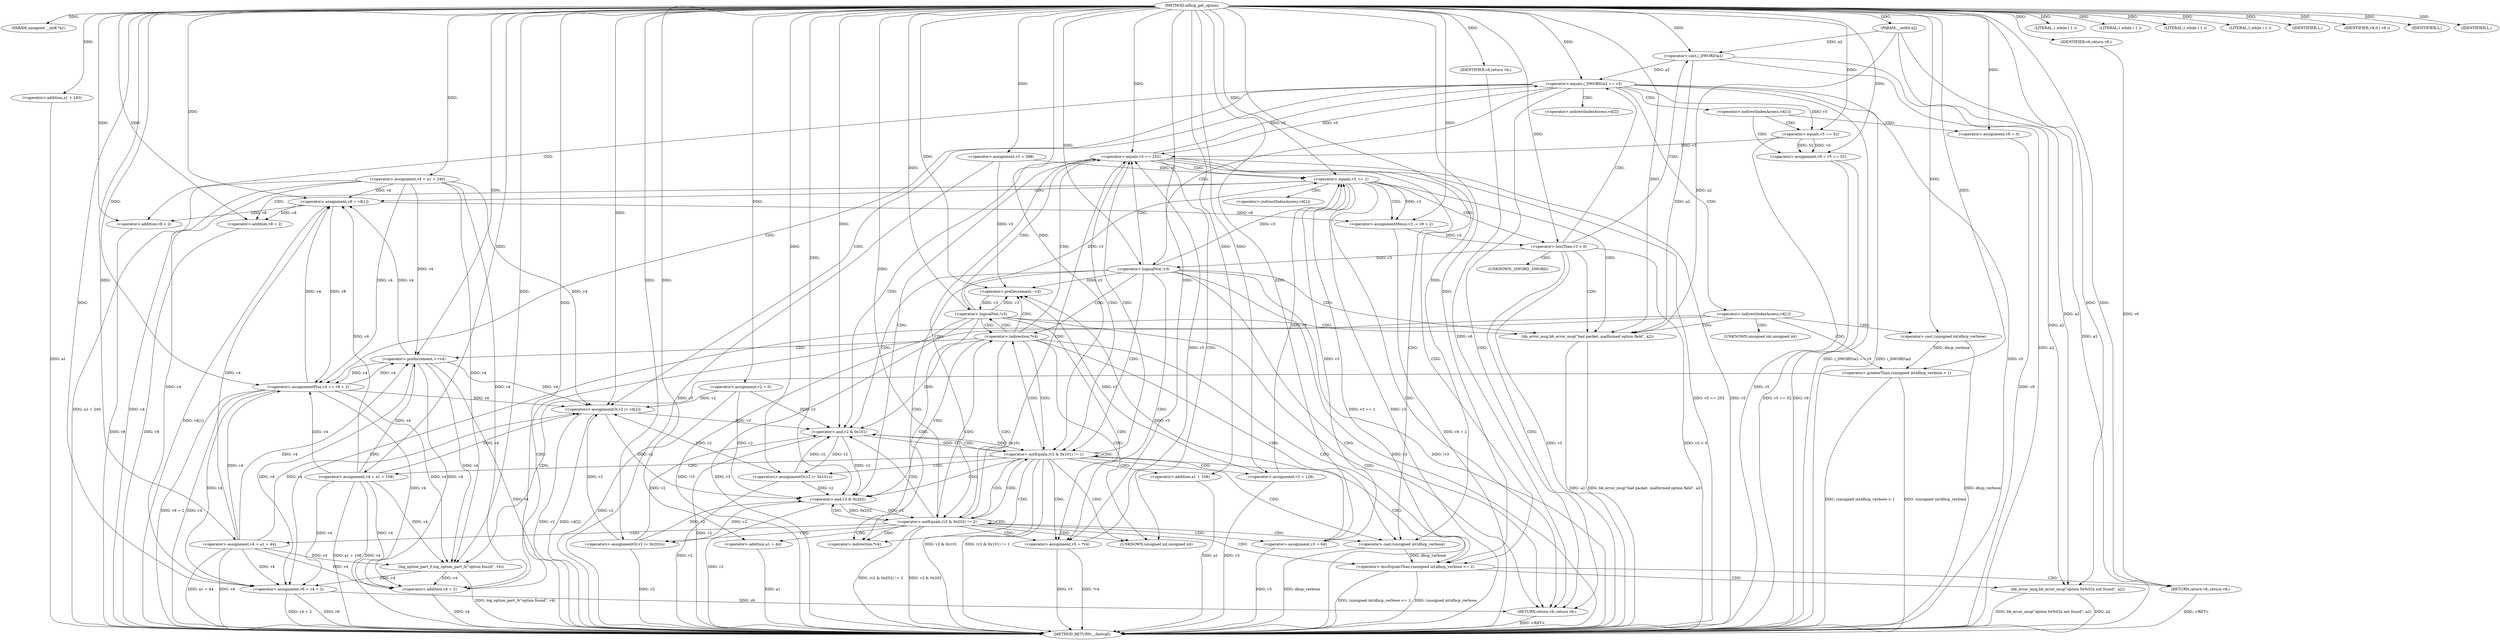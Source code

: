 digraph udhcp_get_option {  
"1000108" [label = "(METHOD,udhcp_get_option)" ]
"1000296" [label = "(METHOD_RETURN,__fastcall)" ]
"1000109" [label = "(PARAM,unsigned __int8 *a1)" ]
"1000110" [label = "(PARAM,__int64 a2)" ]
"1000119" [label = "(<operator>.assignment,v2 = 0)" ]
"1000122" [label = "(<operator>.assignment,v3 = 388)" ]
"1000125" [label = "(<operator>.assignment,v4 = a1 + 240)" ]
"1000127" [label = "(<operator>.addition,a1 + 240)" ]
"1000131" [label = "(LITERAL,1,while ( 1 ))" ]
"1000134" [label = "(LITERAL,1,while ( 1 ))" ]
"1000137" [label = "(LITERAL,1,while ( 1 ))" ]
"1000140" [label = "(LITERAL,1,while ( 1 ))" ]
"1000142" [label = "(<operator>.assignment,v5 = *v4)" ]
"1000150" [label = "(<operator>.preDecrement,--v3)" ]
"1000152" [label = "(<operator>.preIncrement,++v4)" ]
"1000155" [label = "(<operator>.logicalNot,!v3)" ]
"1000159" [label = "(<operator>.equals,v5 == 255)" ]
"1000164" [label = "(<operator>.equals,v3 == 1)" ]
"1000168" [label = "(<operator>.assignment,v8 = v4[1])" ]
"1000173" [label = "(<operator>.assignmentMinus,v3 -= v8 + 2)" ]
"1000175" [label = "(<operator>.addition,v8 + 2)" ]
"1000179" [label = "(<operator>.lessThan,v3 < 0)" ]
"1000184" [label = "(<operator>.equals,(_DWORD)a2 == v5)" ]
"1000185" [label = "(<operator>.cast,(_DWORD)a2)" ]
"1000196" [label = "(<operator>.greaterThan,(unsigned int)dhcp_verbose > 1)" ]
"1000197" [label = "(<operator>.cast,(unsigned int)dhcp_verbose)" ]
"1000201" [label = "(log_option_part_0,log_option_part_0(\"option found\", v4))" ]
"1000204" [label = "(<operator>.assignment,v6 = v4 + 2)" ]
"1000206" [label = "(<operator>.addition,v4 + 2)" ]
"1000212" [label = "(IDENTIFIER,L,)" ]
"1000213" [label = "(bb_error_msg,bb_error_msg(\"bad packet, malformed option field\", a2))" ]
"1000216" [label = "(RETURN,return v6;,return v6;)" ]
"1000217" [label = "(IDENTIFIER,v6,return v6;)" ]
"1000222" [label = "(<operator>.assignment,v9 = v5 == 52)" ]
"1000224" [label = "(<operator>.equals,v5 == 52)" ]
"1000228" [label = "(<operator>.assignment,v9 = 0)" ]
"1000232" [label = "(IDENTIFIER,v9,if ( v9 ))" ]
"1000233" [label = "(<operators>.assignmentOr,v2 |= v4[2])" ]
"1000238" [label = "(<operator>.assignmentPlus,v4 += v8 + 2)" ]
"1000240" [label = "(<operator>.addition,v8 + 2)" ]
"1000244" [label = "(<operator>.logicalNot,!v3)" ]
"1000248" [label = "(<operator>.notEquals,(v2 & 0x101) != 1)" ]
"1000249" [label = "(<operator>.and,v2 & 0x101)" ]
"1000254" [label = "(<operators>.assignmentOr,v2 |= 0x101u)" ]
"1000257" [label = "(<operator>.assignment,v4 = a1 + 108)" ]
"1000259" [label = "(<operator>.addition,a1 + 108)" ]
"1000262" [label = "(<operator>.assignment,v3 = 128)" ]
"1000266" [label = "(<operator>.notEquals,(v2 & 0x202) != 2)" ]
"1000267" [label = "(<operator>.and,v2 & 0x202)" ]
"1000272" [label = "(<operators>.assignmentOr,v2 |= 0x202u)" ]
"1000275" [label = "(<operator>.assignment,v4 = a1 + 44)" ]
"1000277" [label = "(<operator>.addition,a1 + 44)" ]
"1000280" [label = "(<operator>.assignment,v3 = 64)" ]
"1000283" [label = "(IDENTIFIER,L,)" ]
"1000285" [label = "(<operator>.lessEqualsThan,(unsigned int)dhcp_verbose <= 2)" ]
"1000286" [label = "(<operator>.cast,(unsigned int)dhcp_verbose)" ]
"1000290" [label = "(RETURN,return v6;,return v6;)" ]
"1000291" [label = "(IDENTIFIER,v6,return v6;)" ]
"1000292" [label = "(bb_error_msg,bb_error_msg(\"option 0x%02x not found\", a2))" ]
"1000295" [label = "(IDENTIFIER,L,)" ]
"1000144" [label = "(<operator>.indirection,*v4)" ]
"1000147" [label = "(<operator>.indirection,*v4)" ]
"1000170" [label = "(<operator>.indirectIndexAccess,v4[1])" ]
"1000186" [label = "(UNKNOWN,_DWORD,_DWORD)" ]
"1000191" [label = "(<operator>.indirectIndexAccess,v4[1])" ]
"1000198" [label = "(UNKNOWN,unsigned int,unsigned int)" ]
"1000219" [label = "(<operator>.indirectIndexAccess,v4[1])" ]
"1000235" [label = "(<operator>.indirectIndexAccess,v4[2])" ]
"1000287" [label = "(UNKNOWN,unsigned int,unsigned int)" ]
  "1000290" -> "1000296"  [ label = "DDG: <RET>"] 
  "1000216" -> "1000296"  [ label = "DDG: <RET>"] 
  "1000277" -> "1000296"  [ label = "DDG: a1"] 
  "1000259" -> "1000296"  [ label = "DDG: a1"] 
  "1000292" -> "1000296"  [ label = "DDG: a2"] 
  "1000164" -> "1000296"  [ label = "DDG: v3 == 1"] 
  "1000142" -> "1000296"  [ label = "DDG: *v4"] 
  "1000266" -> "1000296"  [ label = "DDG: v2 & 0x202"] 
  "1000142" -> "1000296"  [ label = "DDG: v5"] 
  "1000204" -> "1000296"  [ label = "DDG: v6"] 
  "1000127" -> "1000296"  [ label = "DDG: a1"] 
  "1000197" -> "1000296"  [ label = "DDG: dhcp_verbose"] 
  "1000125" -> "1000296"  [ label = "DDG: a1 + 240"] 
  "1000119" -> "1000296"  [ label = "DDG: v2"] 
  "1000222" -> "1000296"  [ label = "DDG: v9"] 
  "1000238" -> "1000296"  [ label = "DDG: v4"] 
  "1000244" -> "1000296"  [ label = "DDG: !v3"] 
  "1000257" -> "1000296"  [ label = "DDG: a1 + 108"] 
  "1000257" -> "1000296"  [ label = "DDG: v4"] 
  "1000184" -> "1000296"  [ label = "DDG: (_DWORD)a2 == v5"] 
  "1000213" -> "1000296"  [ label = "DDG: bb_error_msg(\"bad packet, malformed option field\", a2)"] 
  "1000228" -> "1000296"  [ label = "DDG: v9"] 
  "1000233" -> "1000296"  [ label = "DDG: v2"] 
  "1000266" -> "1000296"  [ label = "DDG: (v2 & 0x202) != 2"] 
  "1000152" -> "1000296"  [ label = "DDG: v4"] 
  "1000240" -> "1000296"  [ label = "DDG: v8"] 
  "1000110" -> "1000296"  [ label = "DDG: a2"] 
  "1000249" -> "1000296"  [ label = "DDG: v2"] 
  "1000267" -> "1000296"  [ label = "DDG: v2"] 
  "1000292" -> "1000296"  [ label = "DDG: bb_error_msg(\"option 0x%02x not found\", a2)"] 
  "1000222" -> "1000296"  [ label = "DDG: v5 == 52"] 
  "1000179" -> "1000296"  [ label = "DDG: v3"] 
  "1000155" -> "1000296"  [ label = "DDG: !v3"] 
  "1000213" -> "1000296"  [ label = "DDG: a2"] 
  "1000275" -> "1000296"  [ label = "DDG: a1 + 44"] 
  "1000262" -> "1000296"  [ label = "DDG: v3"] 
  "1000254" -> "1000296"  [ label = "DDG: v2"] 
  "1000184" -> "1000296"  [ label = "DDG: (_DWORD)a2"] 
  "1000206" -> "1000296"  [ label = "DDG: v4"] 
  "1000159" -> "1000296"  [ label = "DDG: v5 == 255"] 
  "1000286" -> "1000296"  [ label = "DDG: dhcp_verbose"] 
  "1000248" -> "1000296"  [ label = "DDG: v2 & 0x101"] 
  "1000248" -> "1000296"  [ label = "DDG: (v2 & 0x101) != 1"] 
  "1000224" -> "1000296"  [ label = "DDG: v5"] 
  "1000168" -> "1000296"  [ label = "DDG: v4[1]"] 
  "1000285" -> "1000296"  [ label = "DDG: (unsigned int)dhcp_verbose"] 
  "1000184" -> "1000296"  [ label = "DDG: v5"] 
  "1000280" -> "1000296"  [ label = "DDG: v3"] 
  "1000125" -> "1000296"  [ label = "DDG: v4"] 
  "1000155" -> "1000296"  [ label = "DDG: v3"] 
  "1000201" -> "1000296"  [ label = "DDG: log_option_part_0(\"option found\", v4)"] 
  "1000204" -> "1000296"  [ label = "DDG: v4 + 2"] 
  "1000185" -> "1000296"  [ label = "DDG: a2"] 
  "1000272" -> "1000296"  [ label = "DDG: v2"] 
  "1000175" -> "1000296"  [ label = "DDG: v8"] 
  "1000179" -> "1000296"  [ label = "DDG: v3 < 0"] 
  "1000196" -> "1000296"  [ label = "DDG: (unsigned int)dhcp_verbose > 1"] 
  "1000159" -> "1000296"  [ label = "DDG: v5"] 
  "1000275" -> "1000296"  [ label = "DDG: v4"] 
  "1000196" -> "1000296"  [ label = "DDG: (unsigned int)dhcp_verbose"] 
  "1000173" -> "1000296"  [ label = "DDG: v8 + 2"] 
  "1000238" -> "1000296"  [ label = "DDG: v8 + 2"] 
  "1000244" -> "1000296"  [ label = "DDG: v3"] 
  "1000122" -> "1000296"  [ label = "DDG: v3"] 
  "1000164" -> "1000296"  [ label = "DDG: v3"] 
  "1000233" -> "1000296"  [ label = "DDG: v4[2]"] 
  "1000285" -> "1000296"  [ label = "DDG: (unsigned int)dhcp_verbose <= 2"] 
  "1000108" -> "1000109"  [ label = "DDG: "] 
  "1000108" -> "1000110"  [ label = "DDG: "] 
  "1000108" -> "1000119"  [ label = "DDG: "] 
  "1000108" -> "1000122"  [ label = "DDG: "] 
  "1000108" -> "1000125"  [ label = "DDG: "] 
  "1000108" -> "1000127"  [ label = "DDG: "] 
  "1000108" -> "1000131"  [ label = "DDG: "] 
  "1000108" -> "1000134"  [ label = "DDG: "] 
  "1000108" -> "1000137"  [ label = "DDG: "] 
  "1000108" -> "1000140"  [ label = "DDG: "] 
  "1000108" -> "1000142"  [ label = "DDG: "] 
  "1000262" -> "1000150"  [ label = "DDG: v3"] 
  "1000280" -> "1000150"  [ label = "DDG: v3"] 
  "1000155" -> "1000150"  [ label = "DDG: v3"] 
  "1000244" -> "1000150"  [ label = "DDG: v3"] 
  "1000122" -> "1000150"  [ label = "DDG: v3"] 
  "1000108" -> "1000150"  [ label = "DDG: "] 
  "1000238" -> "1000152"  [ label = "DDG: v4"] 
  "1000257" -> "1000152"  [ label = "DDG: v4"] 
  "1000125" -> "1000152"  [ label = "DDG: v4"] 
  "1000275" -> "1000152"  [ label = "DDG: v4"] 
  "1000108" -> "1000152"  [ label = "DDG: "] 
  "1000150" -> "1000155"  [ label = "DDG: v3"] 
  "1000108" -> "1000155"  [ label = "DDG: "] 
  "1000142" -> "1000159"  [ label = "DDG: v5"] 
  "1000224" -> "1000159"  [ label = "DDG: v5"] 
  "1000184" -> "1000159"  [ label = "DDG: v5"] 
  "1000108" -> "1000159"  [ label = "DDG: "] 
  "1000262" -> "1000164"  [ label = "DDG: v3"] 
  "1000280" -> "1000164"  [ label = "DDG: v3"] 
  "1000155" -> "1000164"  [ label = "DDG: v3"] 
  "1000244" -> "1000164"  [ label = "DDG: v3"] 
  "1000122" -> "1000164"  [ label = "DDG: v3"] 
  "1000108" -> "1000164"  [ label = "DDG: "] 
  "1000238" -> "1000168"  [ label = "DDG: v4"] 
  "1000257" -> "1000168"  [ label = "DDG: v4"] 
  "1000152" -> "1000168"  [ label = "DDG: v4"] 
  "1000125" -> "1000168"  [ label = "DDG: v4"] 
  "1000275" -> "1000168"  [ label = "DDG: v4"] 
  "1000108" -> "1000168"  [ label = "DDG: "] 
  "1000168" -> "1000173"  [ label = "DDG: v8"] 
  "1000108" -> "1000173"  [ label = "DDG: "] 
  "1000164" -> "1000173"  [ label = "DDG: v3"] 
  "1000168" -> "1000175"  [ label = "DDG: v8"] 
  "1000108" -> "1000175"  [ label = "DDG: "] 
  "1000173" -> "1000179"  [ label = "DDG: v3"] 
  "1000108" -> "1000179"  [ label = "DDG: "] 
  "1000185" -> "1000184"  [ label = "DDG: a2"] 
  "1000110" -> "1000185"  [ label = "DDG: a2"] 
  "1000108" -> "1000185"  [ label = "DDG: "] 
  "1000159" -> "1000184"  [ label = "DDG: v5"] 
  "1000108" -> "1000184"  [ label = "DDG: "] 
  "1000197" -> "1000196"  [ label = "DDG: dhcp_verbose"] 
  "1000108" -> "1000197"  [ label = "DDG: "] 
  "1000108" -> "1000196"  [ label = "DDG: "] 
  "1000108" -> "1000201"  [ label = "DDG: "] 
  "1000238" -> "1000201"  [ label = "DDG: v4"] 
  "1000257" -> "1000201"  [ label = "DDG: v4"] 
  "1000152" -> "1000201"  [ label = "DDG: v4"] 
  "1000125" -> "1000201"  [ label = "DDG: v4"] 
  "1000275" -> "1000201"  [ label = "DDG: v4"] 
  "1000201" -> "1000204"  [ label = "DDG: v4"] 
  "1000238" -> "1000204"  [ label = "DDG: v4"] 
  "1000257" -> "1000204"  [ label = "DDG: v4"] 
  "1000152" -> "1000204"  [ label = "DDG: v4"] 
  "1000125" -> "1000204"  [ label = "DDG: v4"] 
  "1000275" -> "1000204"  [ label = "DDG: v4"] 
  "1000108" -> "1000204"  [ label = "DDG: "] 
  "1000201" -> "1000206"  [ label = "DDG: v4"] 
  "1000238" -> "1000206"  [ label = "DDG: v4"] 
  "1000257" -> "1000206"  [ label = "DDG: v4"] 
  "1000152" -> "1000206"  [ label = "DDG: v4"] 
  "1000125" -> "1000206"  [ label = "DDG: v4"] 
  "1000275" -> "1000206"  [ label = "DDG: v4"] 
  "1000108" -> "1000206"  [ label = "DDG: "] 
  "1000108" -> "1000212"  [ label = "DDG: "] 
  "1000108" -> "1000213"  [ label = "DDG: "] 
  "1000185" -> "1000213"  [ label = "DDG: a2"] 
  "1000110" -> "1000213"  [ label = "DDG: a2"] 
  "1000217" -> "1000216"  [ label = "DDG: v6"] 
  "1000204" -> "1000216"  [ label = "DDG: v6"] 
  "1000108" -> "1000217"  [ label = "DDG: "] 
  "1000224" -> "1000222"  [ label = "DDG: v5"] 
  "1000224" -> "1000222"  [ label = "DDG: 52"] 
  "1000108" -> "1000222"  [ label = "DDG: "] 
  "1000184" -> "1000224"  [ label = "DDG: v5"] 
  "1000108" -> "1000224"  [ label = "DDG: "] 
  "1000108" -> "1000228"  [ label = "DDG: "] 
  "1000108" -> "1000232"  [ label = "DDG: "] 
  "1000238" -> "1000233"  [ label = "DDG: v4"] 
  "1000257" -> "1000233"  [ label = "DDG: v4"] 
  "1000152" -> "1000233"  [ label = "DDG: v4"] 
  "1000125" -> "1000233"  [ label = "DDG: v4"] 
  "1000275" -> "1000233"  [ label = "DDG: v4"] 
  "1000119" -> "1000233"  [ label = "DDG: v2"] 
  "1000254" -> "1000233"  [ label = "DDG: v2"] 
  "1000272" -> "1000233"  [ label = "DDG: v2"] 
  "1000108" -> "1000233"  [ label = "DDG: "] 
  "1000108" -> "1000238"  [ label = "DDG: "] 
  "1000168" -> "1000238"  [ label = "DDG: v8"] 
  "1000257" -> "1000238"  [ label = "DDG: v4"] 
  "1000152" -> "1000238"  [ label = "DDG: v4"] 
  "1000125" -> "1000238"  [ label = "DDG: v4"] 
  "1000275" -> "1000238"  [ label = "DDG: v4"] 
  "1000108" -> "1000240"  [ label = "DDG: "] 
  "1000168" -> "1000240"  [ label = "DDG: v8"] 
  "1000179" -> "1000244"  [ label = "DDG: v3"] 
  "1000108" -> "1000244"  [ label = "DDG: "] 
  "1000249" -> "1000248"  [ label = "DDG: v2"] 
  "1000249" -> "1000248"  [ label = "DDG: 0x101"] 
  "1000119" -> "1000249"  [ label = "DDG: v2"] 
  "1000233" -> "1000249"  [ label = "DDG: v2"] 
  "1000254" -> "1000249"  [ label = "DDG: v2"] 
  "1000272" -> "1000249"  [ label = "DDG: v2"] 
  "1000108" -> "1000249"  [ label = "DDG: "] 
  "1000108" -> "1000248"  [ label = "DDG: "] 
  "1000108" -> "1000254"  [ label = "DDG: "] 
  "1000249" -> "1000254"  [ label = "DDG: v2"] 
  "1000108" -> "1000257"  [ label = "DDG: "] 
  "1000108" -> "1000259"  [ label = "DDG: "] 
  "1000108" -> "1000262"  [ label = "DDG: "] 
  "1000267" -> "1000266"  [ label = "DDG: v2"] 
  "1000267" -> "1000266"  [ label = "DDG: 0x202"] 
  "1000119" -> "1000267"  [ label = "DDG: v2"] 
  "1000233" -> "1000267"  [ label = "DDG: v2"] 
  "1000249" -> "1000267"  [ label = "DDG: v2"] 
  "1000254" -> "1000267"  [ label = "DDG: v2"] 
  "1000272" -> "1000267"  [ label = "DDG: v2"] 
  "1000108" -> "1000267"  [ label = "DDG: "] 
  "1000108" -> "1000266"  [ label = "DDG: "] 
  "1000108" -> "1000272"  [ label = "DDG: "] 
  "1000267" -> "1000272"  [ label = "DDG: v2"] 
  "1000108" -> "1000275"  [ label = "DDG: "] 
  "1000108" -> "1000277"  [ label = "DDG: "] 
  "1000108" -> "1000280"  [ label = "DDG: "] 
  "1000108" -> "1000283"  [ label = "DDG: "] 
  "1000286" -> "1000285"  [ label = "DDG: dhcp_verbose"] 
  "1000108" -> "1000286"  [ label = "DDG: "] 
  "1000108" -> "1000285"  [ label = "DDG: "] 
  "1000291" -> "1000290"  [ label = "DDG: v6"] 
  "1000108" -> "1000290"  [ label = "DDG: "] 
  "1000108" -> "1000291"  [ label = "DDG: "] 
  "1000108" -> "1000292"  [ label = "DDG: "] 
  "1000185" -> "1000292"  [ label = "DDG: a2"] 
  "1000110" -> "1000292"  [ label = "DDG: a2"] 
  "1000108" -> "1000295"  [ label = "DDG: "] 
  "1000147" -> "1000155"  [ label = "CDG: "] 
  "1000147" -> "1000152"  [ label = "CDG: "] 
  "1000147" -> "1000150"  [ label = "CDG: "] 
  "1000147" -> "1000249"  [ label = "CDG: "] 
  "1000147" -> "1000248"  [ label = "CDG: "] 
  "1000147" -> "1000267"  [ label = "CDG: "] 
  "1000147" -> "1000266"  [ label = "CDG: "] 
  "1000147" -> "1000287"  [ label = "CDG: "] 
  "1000147" -> "1000286"  [ label = "CDG: "] 
  "1000147" -> "1000285"  [ label = "CDG: "] 
  "1000147" -> "1000159"  [ label = "CDG: "] 
  "1000155" -> "1000216"  [ label = "CDG: "] 
  "1000155" -> "1000213"  [ label = "CDG: "] 
  "1000155" -> "1000144"  [ label = "CDG: "] 
  "1000155" -> "1000142"  [ label = "CDG: "] 
  "1000155" -> "1000159"  [ label = "CDG: "] 
  "1000155" -> "1000147"  [ label = "CDG: "] 
  "1000159" -> "1000164"  [ label = "CDG: "] 
  "1000159" -> "1000249"  [ label = "CDG: "] 
  "1000159" -> "1000248"  [ label = "CDG: "] 
  "1000159" -> "1000267"  [ label = "CDG: "] 
  "1000159" -> "1000266"  [ label = "CDG: "] 
  "1000159" -> "1000287"  [ label = "CDG: "] 
  "1000159" -> "1000286"  [ label = "CDG: "] 
  "1000159" -> "1000285"  [ label = "CDG: "] 
  "1000164" -> "1000175"  [ label = "CDG: "] 
  "1000164" -> "1000173"  [ label = "CDG: "] 
  "1000164" -> "1000170"  [ label = "CDG: "] 
  "1000164" -> "1000168"  [ label = "CDG: "] 
  "1000164" -> "1000179"  [ label = "CDG: "] 
  "1000164" -> "1000216"  [ label = "CDG: "] 
  "1000164" -> "1000213"  [ label = "CDG: "] 
  "1000179" -> "1000186"  [ label = "CDG: "] 
  "1000179" -> "1000185"  [ label = "CDG: "] 
  "1000179" -> "1000184"  [ label = "CDG: "] 
  "1000179" -> "1000216"  [ label = "CDG: "] 
  "1000179" -> "1000213"  [ label = "CDG: "] 
  "1000184" -> "1000191"  [ label = "CDG: "] 
  "1000184" -> "1000219"  [ label = "CDG: "] 
  "1000184" -> "1000216"  [ label = "CDG: "] 
  "1000184" -> "1000240"  [ label = "CDG: "] 
  "1000184" -> "1000238"  [ label = "CDG: "] 
  "1000184" -> "1000244"  [ label = "CDG: "] 
  "1000184" -> "1000235"  [ label = "CDG: "] 
  "1000184" -> "1000233"  [ label = "CDG: "] 
  "1000191" -> "1000206"  [ label = "CDG: "] 
  "1000191" -> "1000204"  [ label = "CDG: "] 
  "1000191" -> "1000198"  [ label = "CDG: "] 
  "1000191" -> "1000197"  [ label = "CDG: "] 
  "1000191" -> "1000196"  [ label = "CDG: "] 
  "1000191" -> "1000213"  [ label = "CDG: "] 
  "1000196" -> "1000201"  [ label = "CDG: "] 
  "1000219" -> "1000224"  [ label = "CDG: "] 
  "1000219" -> "1000222"  [ label = "CDG: "] 
  "1000219" -> "1000228"  [ label = "CDG: "] 
  "1000244" -> "1000216"  [ label = "CDG: "] 
  "1000244" -> "1000213"  [ label = "CDG: "] 
  "1000244" -> "1000249"  [ label = "CDG: "] 
  "1000244" -> "1000248"  [ label = "CDG: "] 
  "1000244" -> "1000144"  [ label = "CDG: "] 
  "1000244" -> "1000142"  [ label = "CDG: "] 
  "1000244" -> "1000159"  [ label = "CDG: "] 
  "1000244" -> "1000147"  [ label = "CDG: "] 
  "1000248" -> "1000254"  [ label = "CDG: "] 
  "1000248" -> "1000262"  [ label = "CDG: "] 
  "1000248" -> "1000259"  [ label = "CDG: "] 
  "1000248" -> "1000257"  [ label = "CDG: "] 
  "1000248" -> "1000267"  [ label = "CDG: "] 
  "1000248" -> "1000266"  [ label = "CDG: "] 
  "1000248" -> "1000287"  [ label = "CDG: "] 
  "1000248" -> "1000286"  [ label = "CDG: "] 
  "1000248" -> "1000285"  [ label = "CDG: "] 
  "1000248" -> "1000249"  [ label = "CDG: "] 
  "1000248" -> "1000248"  [ label = "CDG: "] 
  "1000248" -> "1000144"  [ label = "CDG: "] 
  "1000248" -> "1000142"  [ label = "CDG: "] 
  "1000248" -> "1000159"  [ label = "CDG: "] 
  "1000248" -> "1000147"  [ label = "CDG: "] 
  "1000266" -> "1000272"  [ label = "CDG: "] 
  "1000266" -> "1000287"  [ label = "CDG: "] 
  "1000266" -> "1000286"  [ label = "CDG: "] 
  "1000266" -> "1000285"  [ label = "CDG: "] 
  "1000266" -> "1000280"  [ label = "CDG: "] 
  "1000266" -> "1000277"  [ label = "CDG: "] 
  "1000266" -> "1000275"  [ label = "CDG: "] 
  "1000266" -> "1000267"  [ label = "CDG: "] 
  "1000266" -> "1000266"  [ label = "CDG: "] 
  "1000266" -> "1000249"  [ label = "CDG: "] 
  "1000266" -> "1000248"  [ label = "CDG: "] 
  "1000266" -> "1000144"  [ label = "CDG: "] 
  "1000266" -> "1000142"  [ label = "CDG: "] 
  "1000266" -> "1000159"  [ label = "CDG: "] 
  "1000266" -> "1000147"  [ label = "CDG: "] 
  "1000285" -> "1000292"  [ label = "CDG: "] 
  "1000285" -> "1000290"  [ label = "CDG: "] 
}
